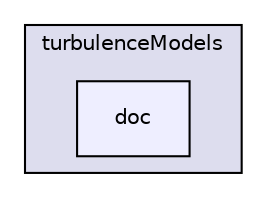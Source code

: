 digraph "src/TurbulenceModels/turbulenceModels/doc" {
  bgcolor=transparent;
  compound=true
  node [ fontsize="10", fontname="Helvetica"];
  edge [ labelfontsize="10", labelfontname="Helvetica"];
  subgraph clusterdir_a3dc37bcacf99bb6122ed819dac99f09 {
    graph [ bgcolor="#ddddee", pencolor="black", label="turbulenceModels" fontname="Helvetica", fontsize="10", URL="dir_a3dc37bcacf99bb6122ed819dac99f09.html"]
  dir_fe1eac1d2271300d89e3e6ec85912f57 [shape=box, label="doc", style="filled", fillcolor="#eeeeff", pencolor="black", URL="dir_fe1eac1d2271300d89e3e6ec85912f57.html"];
  }
}
